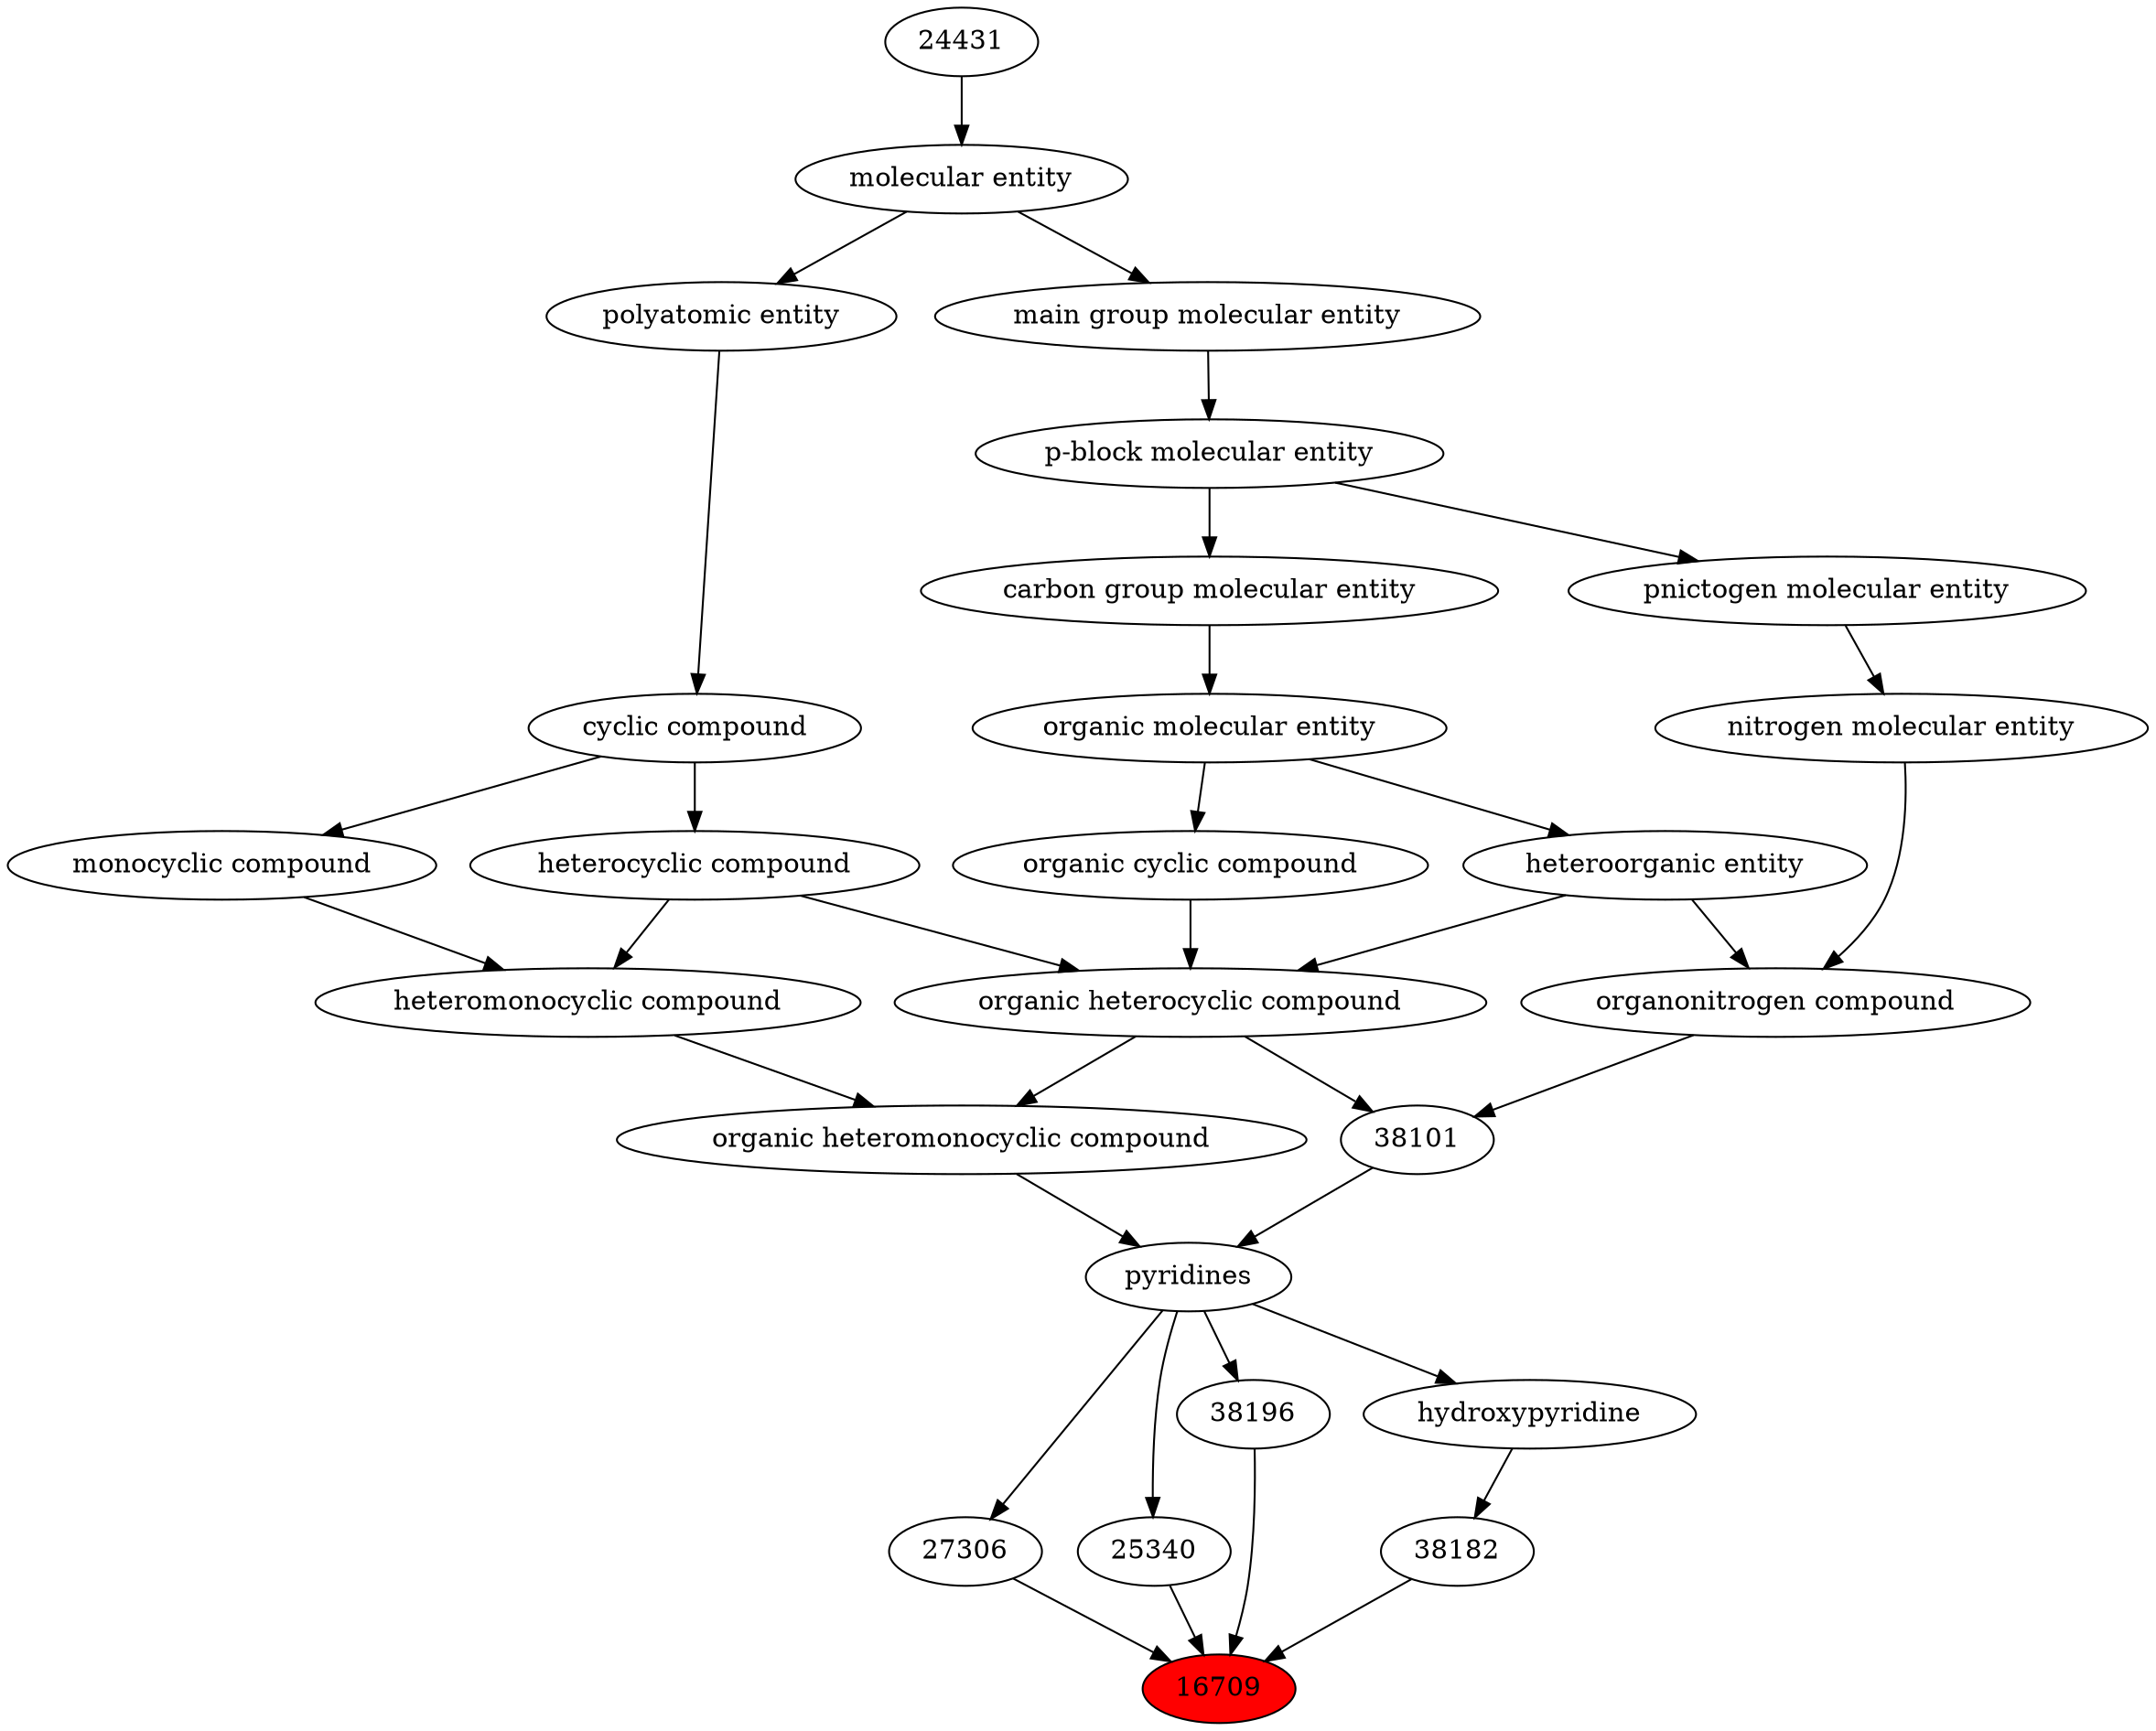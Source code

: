 digraph tree{ 
16709 [label="16709" fillcolor=red style=filled]
38182 -> 16709
27306 -> 16709
25340 -> 16709
38196 -> 16709
38182 [label="38182"]
24745 -> 38182
27306 [label="27306"]
26421 -> 27306
25340 [label="25340"]
26421 -> 25340
38196 [label="38196"]
26421 -> 38196
24745 [label="hydroxypyridine"]
26421 -> 24745
26421 [label="pyridines"]
38101 -> 26421
25693 -> 26421
38101 [label="38101"]
24532 -> 38101
35352 -> 38101
25693 [label="organic heteromonocyclic compound"]
33670 -> 25693
24532 -> 25693
24532 [label="organic heterocyclic compound"]
33285 -> 24532
33832 -> 24532
5686 -> 24532
35352 [label="organonitrogen compound"]
51143 -> 35352
33285 -> 35352
33670 [label="heteromonocyclic compound"]
5686 -> 33670
33661 -> 33670
33285 [label="heteroorganic entity"]
50860 -> 33285
33832 [label="organic cyclic compound"]
50860 -> 33832
5686 [label="heterocyclic compound"]
33595 -> 5686
51143 [label="nitrogen molecular entity"]
33302 -> 51143
33661 [label="monocyclic compound"]
33595 -> 33661
50860 [label="organic molecular entity"]
33582 -> 50860
33595 [label="cyclic compound"]
36357 -> 33595
33302 [label="pnictogen molecular entity"]
33675 -> 33302
33582 [label="carbon group molecular entity"]
33675 -> 33582
36357 [label="polyatomic entity"]
23367 -> 36357
33675 [label="p-block molecular entity"]
33579 -> 33675
23367 [label="molecular entity"]
24431 -> 23367
33579 [label="main group molecular entity"]
23367 -> 33579
24431 [label="24431"]
}